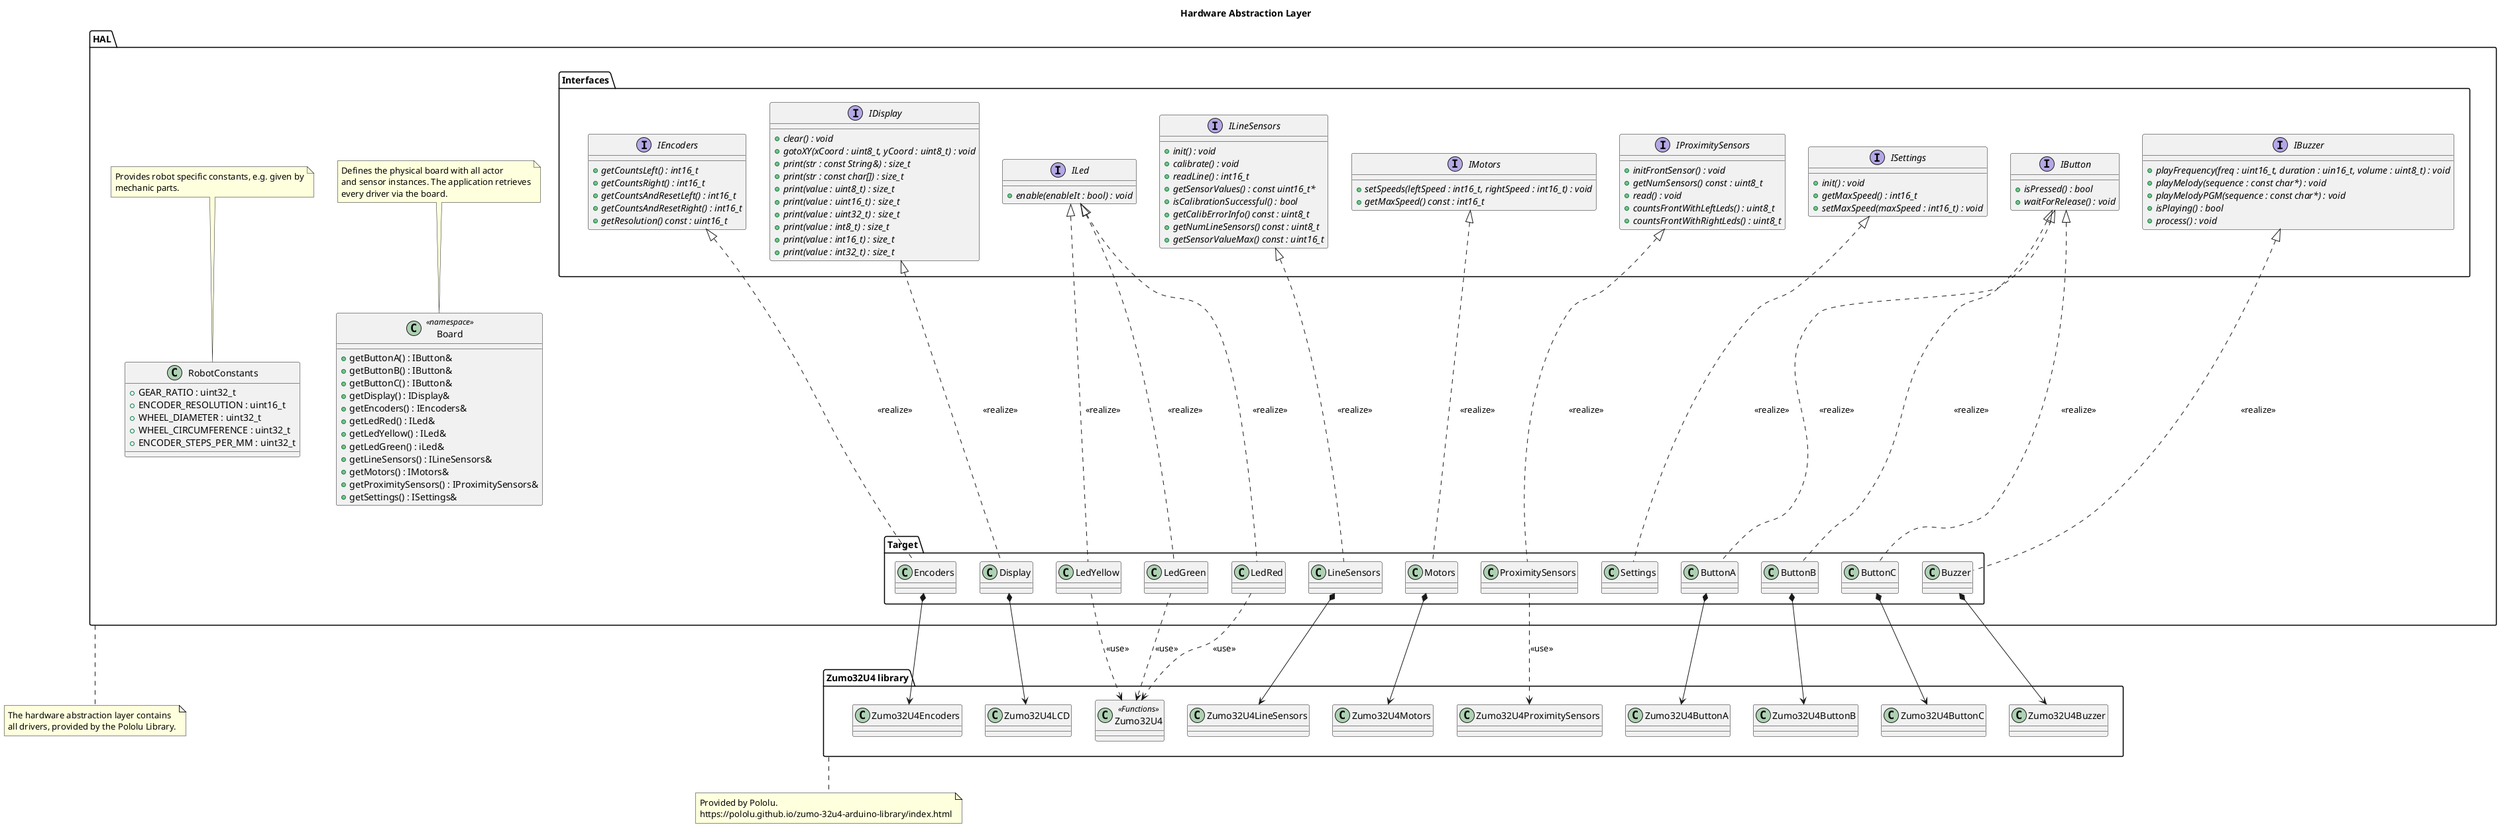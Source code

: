 @startuml

title Hardware Abstraction Layer

package "HAL" as hal {

    package "Interfaces" as halInterfaces {

        interface "IButton" as iButton {
            + {abstract} isPressed() : bool
            + {abstract} waitForRelease() : void
        }

        interface "IBuzzer" as iBuzzer {
            + {abstract} playFrequency(freq : uint16_t, duration : uin16_t, volume : uint8_t) : void
            + {abstract} playMelody(sequence : const char*) : void
            + {abstract} playMelodyPGM(sequence : const char*) : void
            + {abstract} isPlaying() : bool
            + {abstract} process() : void
        }

        interface "IEncoders" as iEncoders {
            + {abstract} getCountsLeft() : int16_t
            + {abstract} getCountsRight() : int16_t
            + {abstract} getCountsAndResetLeft() : int16_t
            + {abstract} getCountsAndResetRight() : int16_t
            + {abstract} getResolution() const : uint16_t
        }

        interface "IDisplay" as iDisplay {
            + {abstract} clear() : void
            + {abstract} gotoXY(xCoord : uint8_t, yCoord : uint8_t) : void
            + {abstract} print(str : const String&) : size_t
            + {abstract} print(str : const char[]) : size_t
            + {abstract} print(value : uint8_t) : size_t
            + {abstract} print(value : uint16_t) : size_t
            + {abstract} print(value : uint32_t) : size_t
            + {abstract} print(value : int8_t) : size_t
            + {abstract} print(value : int16_t) : size_t
            + {abstract} print(value : int32_t) : size_t
        }

        interface "ILed" as iLed {
            + {abstract} enable(enableIt : bool) : void
        }

        interface "ILineSensors" as iLineSensors {
            + {abstract} init() : void
            + {abstract} calibrate() : void
            + {abstract} readLine() : int16_t
            + {abstract} getSensorValues() : const uint16_t*
            + {abstract} isCalibrationSuccessful() : bool
            + {abstract} getCalibErrorInfo() const : uint8_t
            + {abstract} getNumLineSensors() const : uint8_t
            + {abstract} getSensorValueMax() const : uint16_t
        }

        interface "IMotors" as iMotors {
            + {abstract} setSpeeds(leftSpeed : int16_t, rightSpeed : int16_t) : void
            + {abstract} getMaxSpeed() const : int16_t
        }

        interface "IProximitySensors" as iProximitySensors {
            + {abstract} initFrontSensor() : void
            + {abstract} getNumSensors() const : uint8_t
            + {abstract} read() : void
            + {abstract} countsFrontWithLeftLeds() : uint8_t
            + {abstract} countsFrontWithRightLeds() : uint8_t
        }

        interface "ISettings" as iSettings {
            + {abstract} init() : void
            + {abstract} getMaxSpeed() : int16_t
            + {abstract} setMaxSpeed(maxSpeed : int16_t) : void
        }
    }

    class Board << namespace >> {
        + getButtonA() : IButton&
        + getButtonB() : IButton&
        + getButtonC() : IButton&
        + getDisplay() : IDisplay&
        + getEncoders() : IEncoders&
        + getLedRed() : ILed&
        + getLedYellow() : ILed&
        + getLedGreen() : iLed&
        + getLineSensors() : ILineSensors&
        + getMotors() : IMotors&
        + getProximitySensors() : IProximitySensors&
        + getSettings() : ISettings&
    }

    class RobotConstants {
        + GEAR_RATIO : uint32_t
        + ENCODER_RESOLUTION : uint16_t
        + WHEEL_DIAMETER : uint32_t
        + WHEEL_CIRCUMFERENCE : uint32_t
        + ENCODER_STEPS_PER_MM : uint32_t
    }

    note top of Board
        Defines the physical board with all actor
        and sensor instances. The application retrieves
        every driver via the board.
    end note

    note top of RobotConstants
        Provides robot specific constants, e.g. given by
        mechanic parts.
    end note

    package "Target" as target {
        class LineSensors
        class ButtonA
        class ButtonB
        class ButtonC
        class Motors
        class Buzzer
        class Display
        class Encoders
        class LedRed
        class LedYellow
        class LedGreen
        class ProximitySensors
        class Settings
    }

    iLineSensors <|... LineSensors: <<realize>>
    iButton <|... ButtonA: <<realize>>
    iButton <|... ButtonB: <<realize>>
    iButton <|... ButtonC: <<realize>>
    iMotors <|... Motors: <<realize>>
    iBuzzer <|... Buzzer: <<realize>>
    iDisplay <|... Display: <<realize>>
    iEncoders <|... Encoders: <<realize>>
    iLed <|... LedRed: <<realize>>
    iLed <|... LedYellow: <<realize>>
    iLed <|... LedGreen: <<realize>>
    iProximitySensors <|... ProximitySensors: <<realize>>
    iSettings <|... Settings: <<realize>>
}

package "Zumo32U4 library"  as zumo32u4Lib {
    class Zumo32U4LineSensors
    class Zumo32U4ButtonA
    class Zumo32U4ButtonB
    class Zumo32U4ButtonC
    class Zumo32U4Motors
    class Zumo32U4Buzzer
    class Zumo32U4LCD
    class Zumo32U4Encoders
    class Zumo32U4 <<Functions>>
    class Zumo32U4ProximitySensors
}

note bottom of zumo32u4Lib
    Provided by Pololu.
    https://pololu.github.io/zumo-32u4-arduino-library/index.html
end note

halInterfaces -[hidden]-- hal
hal -[hidden]-- zumo32u4Lib

LineSensors *--> Zumo32U4LineSensors
ButtonA *--> Zumo32U4ButtonA
ButtonB *--> Zumo32U4ButtonB
ButtonC *--> Zumo32U4ButtonC
Motors *--> Zumo32U4Motors
Buzzer *--> Zumo32U4Buzzer
Display *--> Zumo32U4LCD
Encoders *--> Zumo32U4Encoders
LedRed ..> Zumo32U4: <<use>>
LedYellow ..> Zumo32U4: <<use>>
LedGreen ..> Zumo32U4: <<use>>
ProximitySensors ..> Zumo32U4ProximitySensors: <<use>>

note bottom of hal
    The hardware abstraction layer contains
    all drivers, provided by the Pololu Library.
end note

@enduml